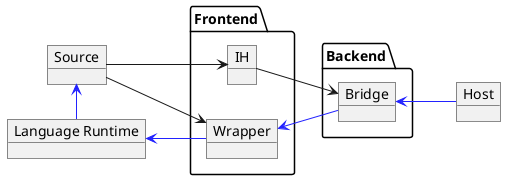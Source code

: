@startuml process

left to right direction

package Frontend 
{
    object Wrapper
    object IH
}

package Backend
{
    object Bridge
}

object Source
object "Language Runtime" as RT
object Host

Source --> Wrapper
Source --> IH

IH --> Bridge

Bridge <-[#2222FF]- Host
Wrapper <-[#2222FF]- Bridge

RT <-[#2222FF]- Wrapper
Source <-right[#2222FF]- RT

@enduml

@startuml bi-process

left to right direction

object A
object "Wrapper(A)" as wA
object "Bridge(A)" as bA
object "IH(A)" as ihA

object B
object "Wrapper(B)" as wB
object "IH(B)" as ihB
object "Bridge(B)" as bB

object "Init Process" as I

A -[#2222FF]-> wB
A --> ihA
ihA --> wA
wB -[#2222FF]-> bB
bB -[#2222FF]-> B

wA <-[#22FF22]- B
ihB <-- B
wB <-- ihB
bA <-[#22FF22]- wA
A <-[#22FF22]- bA

I --left[#FF2222]--> bB
I --left[#FF2222]--> bA

@enduml

@startuml wrap_cxx_with_dotnet

left to right direction

package Frontend 
{
    object "Shared Object (*.dll/*.so)" as Wrapper
    object IH
}

package Backend
{
    object ".NET library" as Bridge
}

object Source
object ".NET project" as Host

Source --> Wrapper
Source --> IH

IH --> Bridge

Bridge <-[#2222FF]- Host
Wrapper <-[#2222FF]- Bridge : P/Invoke

@enduml

@startuml wrap_dotnet_with_cxx

left to right direction

package Frontend 
{
    object Wrapper
    object IH
}

package Backend
{
    object "Header File" as Bridge
}

object ".NET library" as Source
object "CoreCLR" as RT
object Host

Source --> Wrapper
Source --> IH

IH --> Bridge

Bridge <-[#2222FF]- Host
Wrapper <-[#2222FF]- Bridge

RT <-[#2222FF]- Wrapper
Source <-right[#2222FF]- RT

@enduml

@startuml compilation

package Source
{
    object "non-LLVM Languages (e.g. C#, Java)" as NL #LightCoral
    object "Clang Languages (e.g. C/C++ on Clang)" as LL #LightCoral
}

package Frontend
{
    object "Language-specific analyzer (e.g. Roslyn)" as LSA
    object "LLVM-based compiler with custom attributes" as LC
}

object "Attributed IR" as IR

package Backend
{
    object "Language-specific code-generator" as LSCG
}

package Output
{
    object "Bridge" as Bridge #LightBlue
    object "Wrapper" as Wrapper #LightBlue
}

NL --> LSA
LSA --> IR

LL --> LC
LC --> IR

IR --> Bridge : "llc"

IR --> LSCG
LSCG --> Wrapper

@enduml